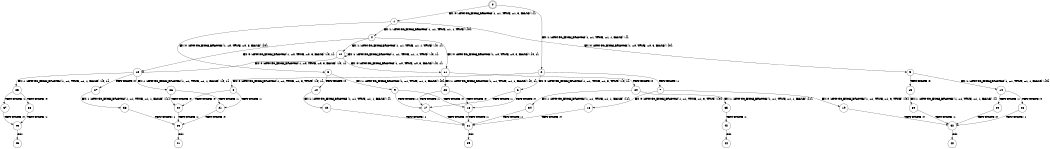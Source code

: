 digraph BCG {
size = "7, 10.5";
center = TRUE;
node [shape = circle];
0 [peripheries = 2];
0 -> 1 [label = "EX !0 !ATOMIC_EXCH_BRANCH (1, +1, TRUE, +1, 3, FALSE) !{}"];
0 -> 2 [label = "EX !1 !ATOMIC_EXCH_BRANCH (1, +1, TRUE, +1, 1, FALSE) !{}"];
1 -> 3 [label = "EX !0 !ATOMIC_EXCH_BRANCH (1, +0, TRUE, +0, 3, FALSE) !{0}"];
1 -> 4 [label = "EX !1 !ATOMIC_EXCH_BRANCH (1, +1, TRUE, +1, 1, TRUE) !{0}"];
1 -> 5 [label = "EX !0 !ATOMIC_EXCH_BRANCH (1, +0, TRUE, +0, 3, FALSE) !{0}"];
2 -> 6 [label = "EX !0 !ATOMIC_EXCH_BRANCH (1, +1, TRUE, +1, 3, TRUE) !{0, 1}"];
2 -> 7 [label = "TERMINATE !1"];
2 -> 8 [label = "EX !0 !ATOMIC_EXCH_BRANCH (1, +1, TRUE, +1, 3, TRUE) !{0, 1}"];
3 -> 9 [label = "EX !1 !ATOMIC_EXCH_BRANCH (1, +1, TRUE, +1, 1, FALSE) !{0}"];
3 -> 10 [label = "TERMINATE !0"];
4 -> 11 [label = "EX !0 !ATOMIC_EXCH_BRANCH (1, +0, TRUE, +0, 3, FALSE) !{0, 1}"];
4 -> 12 [label = "EX !1 !ATOMIC_EXCH_BRANCH (1, +1, TRUE, +1, 1, TRUE) !{0, 1}"];
4 -> 13 [label = "EX !0 !ATOMIC_EXCH_BRANCH (1, +0, TRUE, +0, 3, FALSE) !{0, 1}"];
5 -> 14 [label = "EX !1 !ATOMIC_EXCH_BRANCH (1, +1, TRUE, +1, 1, FALSE) !{0}"];
5 -> 15 [label = "TERMINATE !0"];
6 -> 16 [label = "TERMINATE !0"];
6 -> 17 [label = "TERMINATE !1"];
7 -> 18 [label = "EX !0 !ATOMIC_EXCH_BRANCH (1, +1, TRUE, +1, 3, TRUE) !{0}"];
7 -> 19 [label = "EX !0 !ATOMIC_EXCH_BRANCH (1, +1, TRUE, +1, 3, TRUE) !{0}"];
8 -> 20 [label = "TERMINATE !0"];
8 -> 21 [label = "TERMINATE !1"];
9 -> 16 [label = "TERMINATE !0"];
9 -> 17 [label = "TERMINATE !1"];
10 -> 22 [label = "EX !1 !ATOMIC_EXCH_BRANCH (1, +1, TRUE, +1, 1, FALSE) !{}"];
11 -> 23 [label = "EX !1 !ATOMIC_EXCH_BRANCH (1, +1, TRUE, +1, 1, FALSE) !{0, 1}"];
11 -> 24 [label = "TERMINATE !0"];
12 -> 11 [label = "EX !0 !ATOMIC_EXCH_BRANCH (1, +0, TRUE, +0, 3, FALSE) !{0, 1}"];
12 -> 12 [label = "EX !1 !ATOMIC_EXCH_BRANCH (1, +1, TRUE, +1, 1, TRUE) !{0, 1}"];
12 -> 13 [label = "EX !0 !ATOMIC_EXCH_BRANCH (1, +0, TRUE, +0, 3, FALSE) !{0, 1}"];
13 -> 25 [label = "EX !1 !ATOMIC_EXCH_BRANCH (1, +1, TRUE, +1, 1, FALSE) !{0, 1}"];
13 -> 26 [label = "EX !1 !ATOMIC_EXCH_BRANCH (1, +1, TRUE, +1, 1, FALSE) !{0, 1}"];
13 -> 27 [label = "TERMINATE !0"];
14 -> 28 [label = "TERMINATE !0"];
14 -> 29 [label = "TERMINATE !1"];
15 -> 30 [label = "EX !1 !ATOMIC_EXCH_BRANCH (1, +1, TRUE, +1, 1, FALSE) !{}"];
16 -> 31 [label = "TERMINATE !1"];
17 -> 31 [label = "TERMINATE !0"];
18 -> 31 [label = "TERMINATE !0"];
19 -> 32 [label = "TERMINATE !0"];
20 -> 33 [label = "TERMINATE !1"];
21 -> 33 [label = "TERMINATE !0"];
22 -> 31 [label = "TERMINATE !1"];
23 -> 16 [label = "TERMINATE !0"];
23 -> 17 [label = "TERMINATE !1"];
24 -> 34 [label = "EX !1 !ATOMIC_EXCH_BRANCH (1, +1, TRUE, +1, 1, FALSE) !{1}"];
24 -> 35 [label = "EX !1 !ATOMIC_EXCH_BRANCH (1, +1, TRUE, +1, 1, FALSE) !{1}"];
25 -> 36 [label = "TERMINATE !0"];
25 -> 37 [label = "TERMINATE !1"];
26 -> 20 [label = "TERMINATE !0"];
26 -> 21 [label = "TERMINATE !1"];
27 -> 38 [label = "EX !1 !ATOMIC_EXCH_BRANCH (1, +1, TRUE, +1, 1, FALSE) !{1}"];
28 -> 32 [label = "TERMINATE !1"];
29 -> 32 [label = "TERMINATE !0"];
30 -> 32 [label = "TERMINATE !1"];
31 -> 39 [label = "exit"];
32 -> 40 [label = "exit"];
33 -> 41 [label = "exit"];
34 -> 31 [label = "TERMINATE !1"];
35 -> 42 [label = "TERMINATE !1"];
36 -> 43 [label = "TERMINATE !1"];
37 -> 43 [label = "TERMINATE !0"];
38 -> 33 [label = "TERMINATE !1"];
42 -> 44 [label = "exit"];
43 -> 45 [label = "exit"];
}
